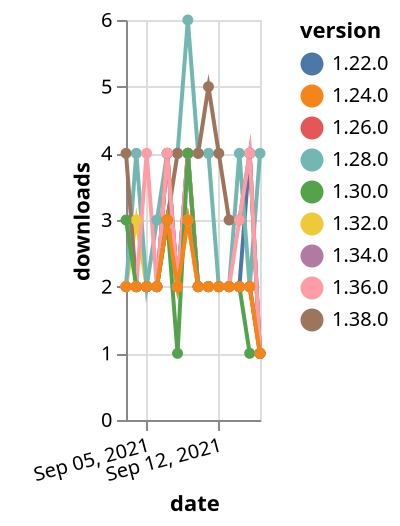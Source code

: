 {"$schema": "https://vega.github.io/schema/vega-lite/v5.json", "description": "A simple bar chart with embedded data.", "data": {"values": [{"date": "2021-09-03", "total": 1016, "delta": 2, "version": "1.34.0"}, {"date": "2021-09-04", "total": 1018, "delta": 2, "version": "1.34.0"}, {"date": "2021-09-05", "total": 1020, "delta": 2, "version": "1.34.0"}, {"date": "2021-09-06", "total": 1022, "delta": 2, "version": "1.34.0"}, {"date": "2021-09-07", "total": 1025, "delta": 3, "version": "1.34.0"}, {"date": "2021-09-08", "total": 1027, "delta": 2, "version": "1.34.0"}, {"date": "2021-09-09", "total": 1030, "delta": 3, "version": "1.34.0"}, {"date": "2021-09-10", "total": 1032, "delta": 2, "version": "1.34.0"}, {"date": "2021-09-11", "total": 1034, "delta": 2, "version": "1.34.0"}, {"date": "2021-09-12", "total": 1036, "delta": 2, "version": "1.34.0"}, {"date": "2021-09-13", "total": 1038, "delta": 2, "version": "1.34.0"}, {"date": "2021-09-14", "total": 1040, "delta": 2, "version": "1.34.0"}, {"date": "2021-09-15", "total": 1042, "delta": 2, "version": "1.34.0"}, {"date": "2021-09-16", "total": 1043, "delta": 1, "version": "1.34.0"}, {"date": "2021-09-03", "total": 1513, "delta": 2, "version": "1.32.0"}, {"date": "2021-09-04", "total": 1516, "delta": 3, "version": "1.32.0"}, {"date": "2021-09-05", "total": 1518, "delta": 2, "version": "1.32.0"}, {"date": "2021-09-06", "total": 1520, "delta": 2, "version": "1.32.0"}, {"date": "2021-09-07", "total": 1523, "delta": 3, "version": "1.32.0"}, {"date": "2021-09-08", "total": 1525, "delta": 2, "version": "1.32.0"}, {"date": "2021-09-09", "total": 1528, "delta": 3, "version": "1.32.0"}, {"date": "2021-09-10", "total": 1530, "delta": 2, "version": "1.32.0"}, {"date": "2021-09-11", "total": 1532, "delta": 2, "version": "1.32.0"}, {"date": "2021-09-12", "total": 1534, "delta": 2, "version": "1.32.0"}, {"date": "2021-09-13", "total": 1536, "delta": 2, "version": "1.32.0"}, {"date": "2021-09-14", "total": 1538, "delta": 2, "version": "1.32.0"}, {"date": "2021-09-15", "total": 1540, "delta": 2, "version": "1.32.0"}, {"date": "2021-09-16", "total": 1541, "delta": 1, "version": "1.32.0"}, {"date": "2021-09-03", "total": 3262, "delta": 2, "version": "1.22.0"}, {"date": "2021-09-04", "total": 3264, "delta": 2, "version": "1.22.0"}, {"date": "2021-09-05", "total": 3266, "delta": 2, "version": "1.22.0"}, {"date": "2021-09-06", "total": 3268, "delta": 2, "version": "1.22.0"}, {"date": "2021-09-07", "total": 3272, "delta": 4, "version": "1.22.0"}, {"date": "2021-09-08", "total": 3274, "delta": 2, "version": "1.22.0"}, {"date": "2021-09-09", "total": 3278, "delta": 4, "version": "1.22.0"}, {"date": "2021-09-10", "total": 3280, "delta": 2, "version": "1.22.0"}, {"date": "2021-09-11", "total": 3282, "delta": 2, "version": "1.22.0"}, {"date": "2021-09-12", "total": 3284, "delta": 2, "version": "1.22.0"}, {"date": "2021-09-13", "total": 3286, "delta": 2, "version": "1.22.0"}, {"date": "2021-09-14", "total": 3288, "delta": 2, "version": "1.22.0"}, {"date": "2021-09-15", "total": 3292, "delta": 4, "version": "1.22.0"}, {"date": "2021-09-16", "total": 3293, "delta": 1, "version": "1.22.0"}, {"date": "2021-09-03", "total": 4168, "delta": 2, "version": "1.28.0"}, {"date": "2021-09-04", "total": 4172, "delta": 4, "version": "1.28.0"}, {"date": "2021-09-05", "total": 4174, "delta": 2, "version": "1.28.0"}, {"date": "2021-09-06", "total": 4177, "delta": 3, "version": "1.28.0"}, {"date": "2021-09-07", "total": 4181, "delta": 4, "version": "1.28.0"}, {"date": "2021-09-08", "total": 4185, "delta": 4, "version": "1.28.0"}, {"date": "2021-09-09", "total": 4191, "delta": 6, "version": "1.28.0"}, {"date": "2021-09-10", "total": 4195, "delta": 4, "version": "1.28.0"}, {"date": "2021-09-11", "total": 4199, "delta": 4, "version": "1.28.0"}, {"date": "2021-09-12", "total": 4201, "delta": 2, "version": "1.28.0"}, {"date": "2021-09-13", "total": 4203, "delta": 2, "version": "1.28.0"}, {"date": "2021-09-14", "total": 4207, "delta": 4, "version": "1.28.0"}, {"date": "2021-09-15", "total": 4209, "delta": 2, "version": "1.28.0"}, {"date": "2021-09-16", "total": 4213, "delta": 4, "version": "1.28.0"}, {"date": "2021-09-03", "total": 3217, "delta": 2, "version": "1.26.0"}, {"date": "2021-09-04", "total": 3219, "delta": 2, "version": "1.26.0"}, {"date": "2021-09-05", "total": 3221, "delta": 2, "version": "1.26.0"}, {"date": "2021-09-06", "total": 3223, "delta": 2, "version": "1.26.0"}, {"date": "2021-09-07", "total": 3227, "delta": 4, "version": "1.26.0"}, {"date": "2021-09-08", "total": 3229, "delta": 2, "version": "1.26.0"}, {"date": "2021-09-09", "total": 3233, "delta": 4, "version": "1.26.0"}, {"date": "2021-09-10", "total": 3235, "delta": 2, "version": "1.26.0"}, {"date": "2021-09-11", "total": 3237, "delta": 2, "version": "1.26.0"}, {"date": "2021-09-12", "total": 3239, "delta": 2, "version": "1.26.0"}, {"date": "2021-09-13", "total": 3241, "delta": 2, "version": "1.26.0"}, {"date": "2021-09-14", "total": 3243, "delta": 2, "version": "1.26.0"}, {"date": "2021-09-15", "total": 3245, "delta": 2, "version": "1.26.0"}, {"date": "2021-09-16", "total": 3246, "delta": 1, "version": "1.26.0"}, {"date": "2021-09-03", "total": 257, "delta": 4, "version": "1.38.0"}, {"date": "2021-09-04", "total": 259, "delta": 2, "version": "1.38.0"}, {"date": "2021-09-05", "total": 261, "delta": 2, "version": "1.38.0"}, {"date": "2021-09-06", "total": 263, "delta": 2, "version": "1.38.0"}, {"date": "2021-09-07", "total": 266, "delta": 3, "version": "1.38.0"}, {"date": "2021-09-08", "total": 270, "delta": 4, "version": "1.38.0"}, {"date": "2021-09-09", "total": 274, "delta": 4, "version": "1.38.0"}, {"date": "2021-09-10", "total": 278, "delta": 4, "version": "1.38.0"}, {"date": "2021-09-11", "total": 283, "delta": 5, "version": "1.38.0"}, {"date": "2021-09-12", "total": 287, "delta": 4, "version": "1.38.0"}, {"date": "2021-09-13", "total": 290, "delta": 3, "version": "1.38.0"}, {"date": "2021-09-14", "total": 293, "delta": 3, "version": "1.38.0"}, {"date": "2021-09-15", "total": 297, "delta": 4, "version": "1.38.0"}, {"date": "2021-09-16", "total": 298, "delta": 1, "version": "1.38.0"}, {"date": "2021-09-03", "total": 808, "delta": 2, "version": "1.36.0"}, {"date": "2021-09-04", "total": 810, "delta": 2, "version": "1.36.0"}, {"date": "2021-09-05", "total": 814, "delta": 4, "version": "1.36.0"}, {"date": "2021-09-06", "total": 816, "delta": 2, "version": "1.36.0"}, {"date": "2021-09-07", "total": 820, "delta": 4, "version": "1.36.0"}, {"date": "2021-09-08", "total": 822, "delta": 2, "version": "1.36.0"}, {"date": "2021-09-09", "total": 826, "delta": 4, "version": "1.36.0"}, {"date": "2021-09-10", "total": 828, "delta": 2, "version": "1.36.0"}, {"date": "2021-09-11", "total": 830, "delta": 2, "version": "1.36.0"}, {"date": "2021-09-12", "total": 832, "delta": 2, "version": "1.36.0"}, {"date": "2021-09-13", "total": 834, "delta": 2, "version": "1.36.0"}, {"date": "2021-09-14", "total": 837, "delta": 3, "version": "1.36.0"}, {"date": "2021-09-15", "total": 841, "delta": 4, "version": "1.36.0"}, {"date": "2021-09-16", "total": 842, "delta": 1, "version": "1.36.0"}, {"date": "2021-09-03", "total": 1669, "delta": 3, "version": "1.30.0"}, {"date": "2021-09-04", "total": 1671, "delta": 2, "version": "1.30.0"}, {"date": "2021-09-05", "total": 1673, "delta": 2, "version": "1.30.0"}, {"date": "2021-09-06", "total": 1675, "delta": 2, "version": "1.30.0"}, {"date": "2021-09-07", "total": 1678, "delta": 3, "version": "1.30.0"}, {"date": "2021-09-08", "total": 1679, "delta": 1, "version": "1.30.0"}, {"date": "2021-09-09", "total": 1683, "delta": 4, "version": "1.30.0"}, {"date": "2021-09-10", "total": 1685, "delta": 2, "version": "1.30.0"}, {"date": "2021-09-11", "total": 1687, "delta": 2, "version": "1.30.0"}, {"date": "2021-09-12", "total": 1689, "delta": 2, "version": "1.30.0"}, {"date": "2021-09-13", "total": 1691, "delta": 2, "version": "1.30.0"}, {"date": "2021-09-14", "total": 1693, "delta": 2, "version": "1.30.0"}, {"date": "2021-09-15", "total": 1694, "delta": 1, "version": "1.30.0"}, {"date": "2021-09-16", "total": 1695, "delta": 1, "version": "1.30.0"}, {"date": "2021-09-03", "total": 4503, "delta": 2, "version": "1.24.0"}, {"date": "2021-09-04", "total": 4505, "delta": 2, "version": "1.24.0"}, {"date": "2021-09-05", "total": 4507, "delta": 2, "version": "1.24.0"}, {"date": "2021-09-06", "total": 4509, "delta": 2, "version": "1.24.0"}, {"date": "2021-09-07", "total": 4512, "delta": 3, "version": "1.24.0"}, {"date": "2021-09-08", "total": 4514, "delta": 2, "version": "1.24.0"}, {"date": "2021-09-09", "total": 4517, "delta": 3, "version": "1.24.0"}, {"date": "2021-09-10", "total": 4519, "delta": 2, "version": "1.24.0"}, {"date": "2021-09-11", "total": 4521, "delta": 2, "version": "1.24.0"}, {"date": "2021-09-12", "total": 4523, "delta": 2, "version": "1.24.0"}, {"date": "2021-09-13", "total": 4525, "delta": 2, "version": "1.24.0"}, {"date": "2021-09-14", "total": 4527, "delta": 2, "version": "1.24.0"}, {"date": "2021-09-15", "total": 4529, "delta": 2, "version": "1.24.0"}, {"date": "2021-09-16", "total": 4530, "delta": 1, "version": "1.24.0"}]}, "width": "container", "mark": {"type": "line", "point": {"filled": true}}, "encoding": {"x": {"field": "date", "type": "temporal", "timeUnit": "yearmonthdate", "title": "date", "axis": {"labelAngle": -15}}, "y": {"field": "delta", "type": "quantitative", "title": "downloads"}, "color": {"field": "version", "type": "nominal"}, "tooltip": {"field": "delta"}}}